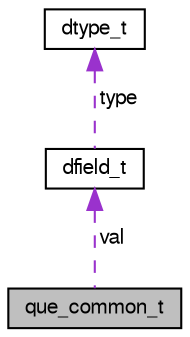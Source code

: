 digraph "que_common_t"
{
  bgcolor="transparent";
  edge [fontname="FreeSans",fontsize="10",labelfontname="FreeSans",labelfontsize="10"];
  node [fontname="FreeSans",fontsize="10",shape=record];
  Node1 [label="que_common_t",height=0.2,width=0.4,color="black", fillcolor="grey75", style="filled" fontcolor="black"];
  Node2 -> Node1 [dir="back",color="darkorchid3",fontsize="10",style="dashed",label=" val" ,fontname="FreeSans"];
  Node2 [label="dfield_t",height=0.2,width=0.4,color="black",URL="$structdfield__t.html"];
  Node3 -> Node2 [dir="back",color="darkorchid3",fontsize="10",style="dashed",label=" type" ,fontname="FreeSans"];
  Node3 [label="dtype_t",height=0.2,width=0.4,color="black",URL="$structdtype__t.html"];
}

